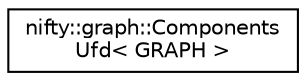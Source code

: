 digraph "Graphical Class Hierarchy"
{
  edge [fontname="Helvetica",fontsize="10",labelfontname="Helvetica",labelfontsize="10"];
  node [fontname="Helvetica",fontsize="10",shape=record];
  rankdir="LR";
  Node1 [label="nifty::graph::Components\lUfd\< GRAPH \>",height=0.2,width=0.4,color="black", fillcolor="white", style="filled",URL="$classnifty_1_1graph_1_1ComponentsUfd.html"];
}
